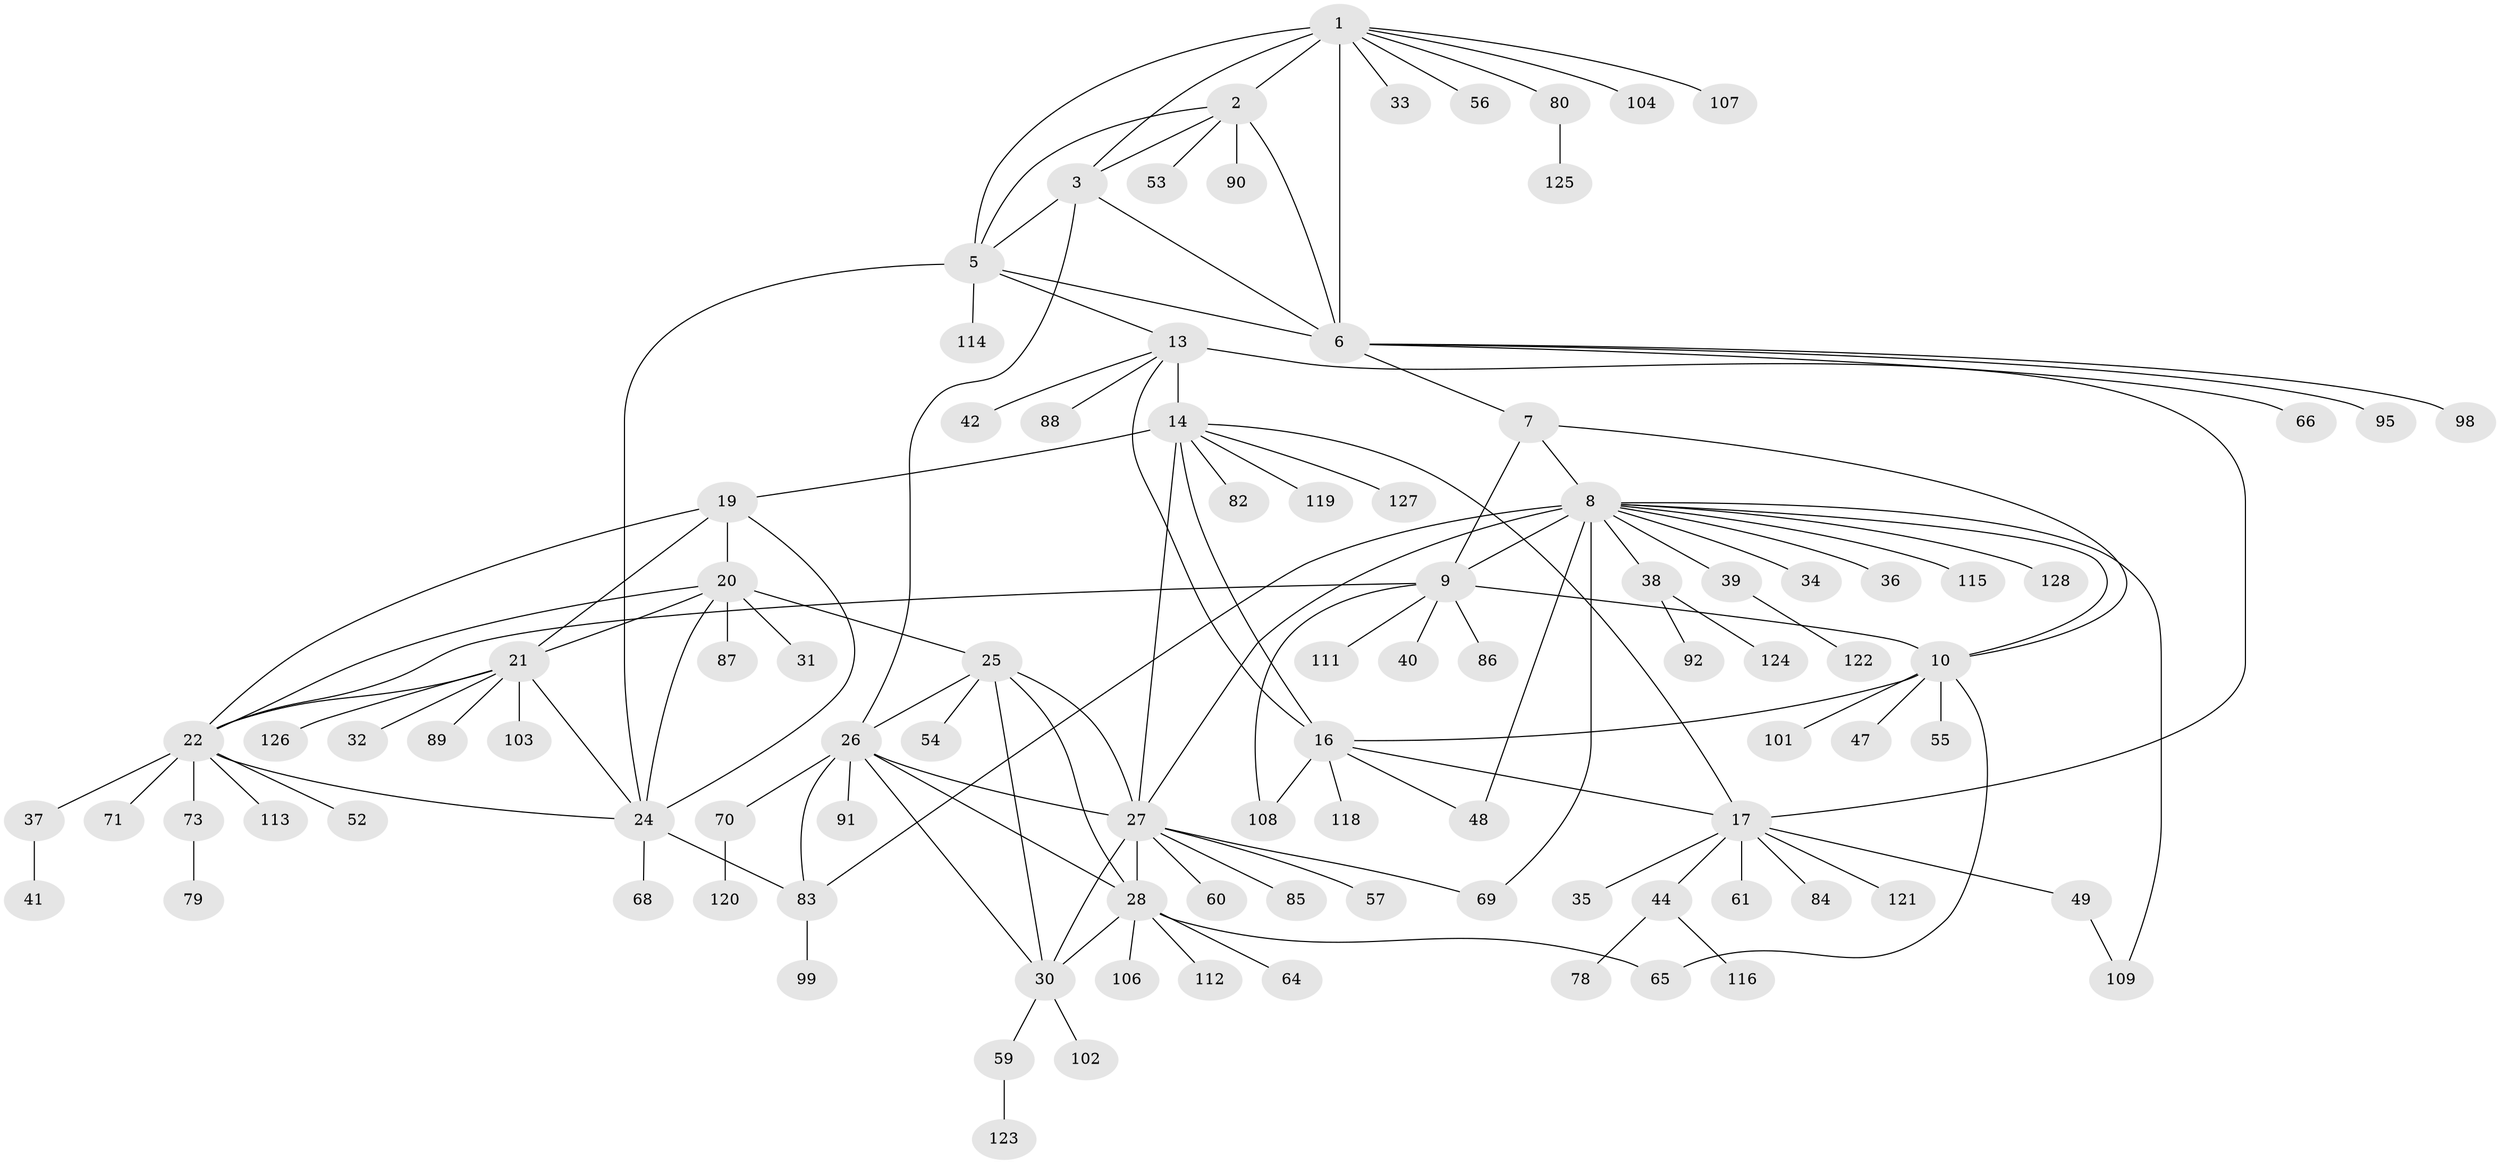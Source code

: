 // Generated by graph-tools (version 1.1) at 2025/52/02/27/25 19:52:20]
// undirected, 98 vertices, 134 edges
graph export_dot {
graph [start="1"]
  node [color=gray90,style=filled];
  1 [super="+4"];
  2 [super="+67"];
  3 [super="+58"];
  5 [super="+97"];
  6 [super="+46"];
  7;
  8 [super="+11"];
  9 [super="+12"];
  10 [super="+74"];
  13 [super="+18"];
  14 [super="+15"];
  16 [super="+62"];
  17 [super="+51"];
  19;
  20 [super="+23"];
  21 [super="+63"];
  22 [super="+93"];
  24 [super="+94"];
  25 [super="+77"];
  26 [super="+50"];
  27 [super="+29"];
  28 [super="+76"];
  30 [super="+110"];
  31;
  32 [super="+100"];
  33;
  34;
  35 [super="+96"];
  36;
  37 [super="+43"];
  38;
  39;
  40;
  41;
  42;
  44 [super="+45"];
  47;
  48;
  49;
  52;
  53 [super="+72"];
  54;
  55;
  56;
  57;
  59 [super="+105"];
  60;
  61;
  64;
  65;
  66;
  68;
  69 [super="+81"];
  70;
  71;
  73 [super="+75"];
  78 [super="+117"];
  79;
  80;
  82;
  83;
  84;
  85;
  86;
  87;
  88;
  89;
  90;
  91;
  92;
  95;
  98;
  99;
  101;
  102;
  103;
  104;
  106;
  107;
  108;
  109;
  111;
  112;
  113;
  114;
  115;
  116;
  118;
  119;
  120;
  121;
  122;
  123;
  124;
  125;
  126;
  127;
  128;
  1 -- 2 [weight=2];
  1 -- 3 [weight=2];
  1 -- 5 [weight=2];
  1 -- 6 [weight=2];
  1 -- 80;
  1 -- 104;
  1 -- 107;
  1 -- 33;
  1 -- 56;
  2 -- 3;
  2 -- 5;
  2 -- 6;
  2 -- 53;
  2 -- 90;
  3 -- 5;
  3 -- 6;
  3 -- 26;
  5 -- 6;
  5 -- 13;
  5 -- 24;
  5 -- 114;
  6 -- 7;
  6 -- 95;
  6 -- 98;
  6 -- 66;
  7 -- 8 [weight=2];
  7 -- 9 [weight=2];
  7 -- 10;
  8 -- 9 [weight=4];
  8 -- 10 [weight=2];
  8 -- 34;
  8 -- 36;
  8 -- 38;
  8 -- 48;
  8 -- 83;
  8 -- 109;
  8 -- 115;
  8 -- 128;
  8 -- 69;
  8 -- 39;
  8 -- 27;
  9 -- 10 [weight=2];
  9 -- 22;
  9 -- 40;
  9 -- 86;
  9 -- 108;
  9 -- 111;
  10 -- 16;
  10 -- 47;
  10 -- 55;
  10 -- 65;
  10 -- 101;
  13 -- 14 [weight=4];
  13 -- 16 [weight=2];
  13 -- 17 [weight=2];
  13 -- 42;
  13 -- 88;
  14 -- 16 [weight=2];
  14 -- 17 [weight=2];
  14 -- 119;
  14 -- 19;
  14 -- 82;
  14 -- 27;
  14 -- 127;
  16 -- 17;
  16 -- 48;
  16 -- 108;
  16 -- 118;
  17 -- 35;
  17 -- 44;
  17 -- 49;
  17 -- 61;
  17 -- 84;
  17 -- 121;
  19 -- 20 [weight=2];
  19 -- 21;
  19 -- 22;
  19 -- 24;
  20 -- 21 [weight=2];
  20 -- 22 [weight=2];
  20 -- 24 [weight=2];
  20 -- 87;
  20 -- 25;
  20 -- 31;
  21 -- 22;
  21 -- 24;
  21 -- 32;
  21 -- 89;
  21 -- 103;
  21 -- 126;
  22 -- 24;
  22 -- 37;
  22 -- 52;
  22 -- 71;
  22 -- 73;
  22 -- 113;
  24 -- 68;
  24 -- 83;
  25 -- 26;
  25 -- 27 [weight=2];
  25 -- 28;
  25 -- 30;
  25 -- 54;
  26 -- 27 [weight=2];
  26 -- 28;
  26 -- 30;
  26 -- 70;
  26 -- 83;
  26 -- 91;
  27 -- 28 [weight=2];
  27 -- 30 [weight=2];
  27 -- 57;
  27 -- 60;
  27 -- 85;
  27 -- 69;
  28 -- 30;
  28 -- 64;
  28 -- 65;
  28 -- 106;
  28 -- 112;
  30 -- 59;
  30 -- 102;
  37 -- 41;
  38 -- 92;
  38 -- 124;
  39 -- 122;
  44 -- 78;
  44 -- 116;
  49 -- 109;
  59 -- 123;
  70 -- 120;
  73 -- 79;
  80 -- 125;
  83 -- 99;
}
